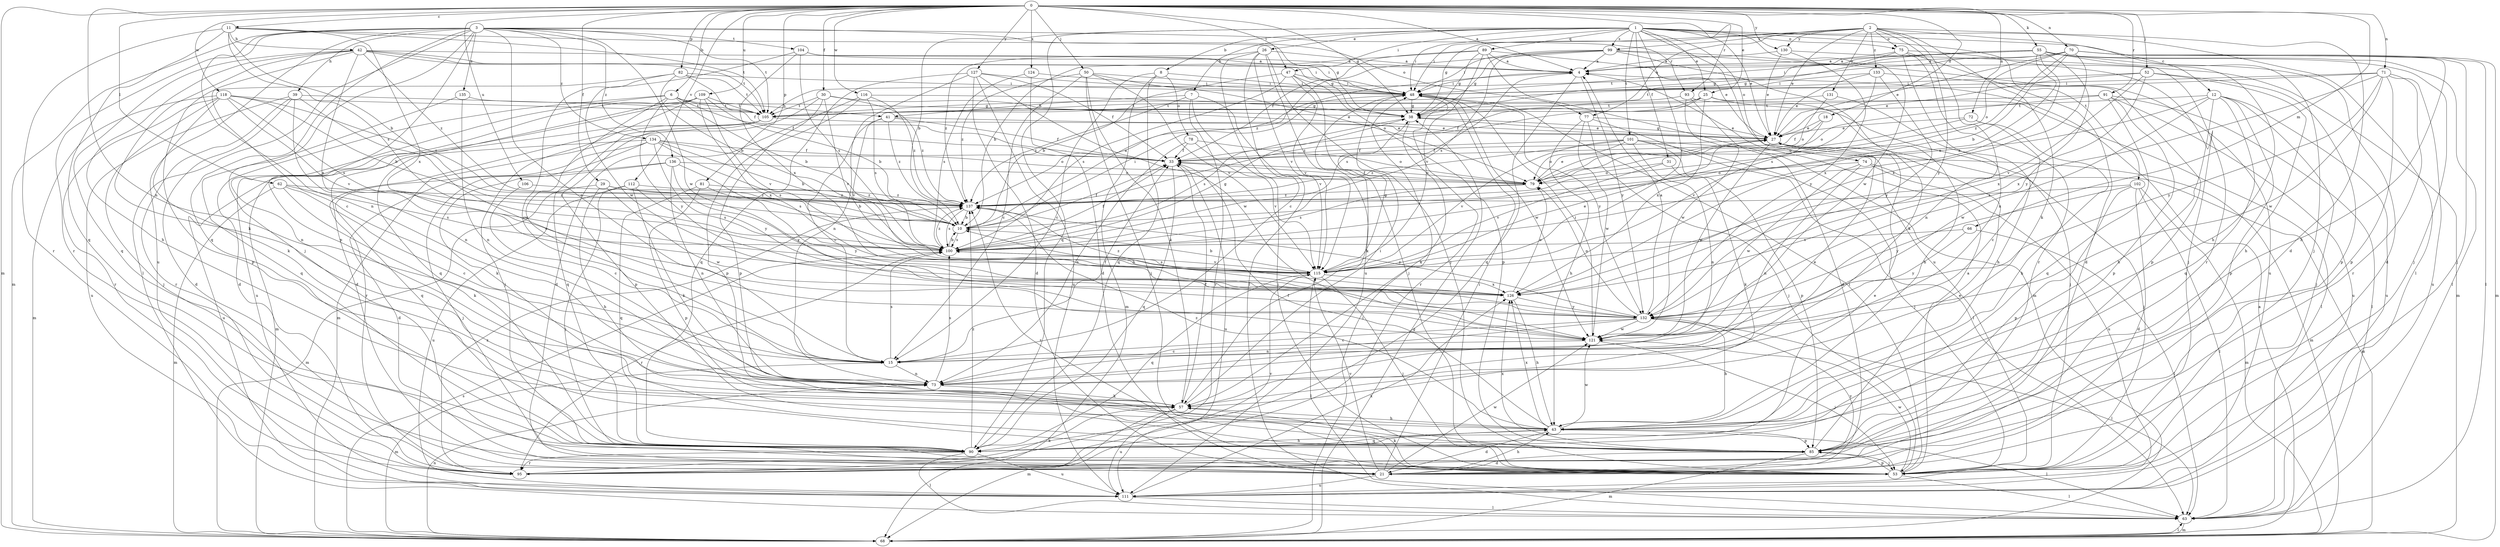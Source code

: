 strict digraph  {
0;
1;
2;
3;
4;
6;
7;
8;
10;
11;
12;
15;
18;
21;
25;
26;
27;
29;
30;
31;
33;
38;
39;
41;
42;
43;
47;
48;
50;
52;
53;
55;
57;
62;
63;
66;
68;
70;
71;
72;
73;
74;
75;
77;
78;
79;
81;
82;
85;
89;
90;
91;
93;
95;
99;
100;
101;
102;
104;
105;
106;
109;
111;
112;
115;
116;
118;
121;
124;
126;
127;
130;
131;
132;
133;
134;
135;
136;
137;
0 -> 4  [label=a];
0 -> 6  [label=b];
0 -> 11  [label=c];
0 -> 18  [label=d];
0 -> 25  [label=e];
0 -> 29  [label=f];
0 -> 30  [label=f];
0 -> 38  [label=g];
0 -> 47  [label=i];
0 -> 50  [label=j];
0 -> 52  [label=j];
0 -> 55  [label=k];
0 -> 62  [label=l];
0 -> 66  [label=m];
0 -> 68  [label=m];
0 -> 70  [label=n];
0 -> 71  [label=n];
0 -> 72  [label=n];
0 -> 73  [label=n];
0 -> 81  [label=p];
0 -> 82  [label=p];
0 -> 91  [label=r];
0 -> 93  [label=r];
0 -> 106  [label=u];
0 -> 109  [label=u];
0 -> 112  [label=v];
0 -> 116  [label=w];
0 -> 118  [label=w];
0 -> 124  [label=x];
0 -> 127  [label=y];
0 -> 130  [label=y];
1 -> 7  [label=b];
1 -> 8  [label=b];
1 -> 10  [label=b];
1 -> 25  [label=e];
1 -> 26  [label=e];
1 -> 27  [label=e];
1 -> 31  [label=f];
1 -> 47  [label=i];
1 -> 48  [label=i];
1 -> 53  [label=j];
1 -> 63  [label=l];
1 -> 74  [label=o];
1 -> 75  [label=o];
1 -> 89  [label=q];
1 -> 90  [label=q];
1 -> 99  [label=s];
1 -> 101  [label=t];
1 -> 102  [label=t];
1 -> 111  [label=u];
1 -> 115  [label=v];
1 -> 121  [label=w];
2 -> 12  [label=c];
2 -> 21  [label=d];
2 -> 27  [label=e];
2 -> 38  [label=g];
2 -> 48  [label=i];
2 -> 57  [label=k];
2 -> 73  [label=n];
2 -> 75  [label=o];
2 -> 77  [label=o];
2 -> 99  [label=s];
2 -> 130  [label=y];
2 -> 131  [label=y];
2 -> 132  [label=y];
2 -> 133  [label=z];
3 -> 15  [label=c];
3 -> 39  [label=h];
3 -> 53  [label=j];
3 -> 63  [label=l];
3 -> 68  [label=m];
3 -> 73  [label=n];
3 -> 77  [label=o];
3 -> 85  [label=p];
3 -> 90  [label=q];
3 -> 93  [label=r];
3 -> 95  [label=r];
3 -> 104  [label=t];
3 -> 105  [label=t];
3 -> 111  [label=u];
3 -> 121  [label=w];
3 -> 134  [label=z];
3 -> 135  [label=z];
3 -> 136  [label=z];
4 -> 48  [label=i];
4 -> 90  [label=q];
4 -> 100  [label=s];
4 -> 132  [label=y];
6 -> 10  [label=b];
6 -> 15  [label=c];
6 -> 21  [label=d];
6 -> 33  [label=f];
6 -> 41  [label=h];
6 -> 73  [label=n];
6 -> 105  [label=t];
6 -> 132  [label=y];
7 -> 41  [label=h];
7 -> 53  [label=j];
7 -> 95  [label=r];
7 -> 115  [label=v];
7 -> 137  [label=z];
8 -> 15  [label=c];
8 -> 48  [label=i];
8 -> 68  [label=m];
8 -> 78  [label=o];
8 -> 90  [label=q];
10 -> 4  [label=a];
10 -> 33  [label=f];
10 -> 48  [label=i];
10 -> 100  [label=s];
11 -> 10  [label=b];
11 -> 38  [label=g];
11 -> 42  [label=h];
11 -> 90  [label=q];
11 -> 95  [label=r];
11 -> 100  [label=s];
11 -> 105  [label=t];
11 -> 126  [label=x];
12 -> 43  [label=h];
12 -> 53  [label=j];
12 -> 85  [label=p];
12 -> 90  [label=q];
12 -> 105  [label=t];
12 -> 111  [label=u];
12 -> 121  [label=w];
12 -> 137  [label=z];
15 -> 33  [label=f];
15 -> 68  [label=m];
15 -> 73  [label=n];
15 -> 100  [label=s];
18 -> 27  [label=e];
18 -> 33  [label=f];
18 -> 115  [label=v];
21 -> 43  [label=h];
21 -> 48  [label=i];
21 -> 111  [label=u];
21 -> 115  [label=v];
21 -> 121  [label=w];
21 -> 132  [label=y];
25 -> 33  [label=f];
25 -> 43  [label=h];
25 -> 63  [label=l];
25 -> 105  [label=t];
25 -> 126  [label=x];
25 -> 137  [label=z];
26 -> 4  [label=a];
26 -> 15  [label=c];
26 -> 53  [label=j];
26 -> 63  [label=l];
26 -> 111  [label=u];
26 -> 115  [label=v];
26 -> 137  [label=z];
27 -> 33  [label=f];
27 -> 38  [label=g];
27 -> 53  [label=j];
27 -> 121  [label=w];
29 -> 10  [label=b];
29 -> 43  [label=h];
29 -> 68  [label=m];
29 -> 121  [label=w];
29 -> 137  [label=z];
30 -> 27  [label=e];
30 -> 68  [label=m];
30 -> 85  [label=p];
30 -> 105  [label=t];
30 -> 115  [label=v];
30 -> 137  [label=z];
31 -> 57  [label=k];
31 -> 79  [label=o];
31 -> 115  [label=v];
33 -> 79  [label=o];
33 -> 90  [label=q];
33 -> 111  [label=u];
38 -> 27  [label=e];
38 -> 57  [label=k];
38 -> 100  [label=s];
39 -> 21  [label=d];
39 -> 73  [label=n];
39 -> 95  [label=r];
39 -> 105  [label=t];
39 -> 111  [label=u];
39 -> 121  [label=w];
41 -> 15  [label=c];
41 -> 27  [label=e];
41 -> 33  [label=f];
41 -> 115  [label=v];
41 -> 137  [label=z];
42 -> 4  [label=a];
42 -> 15  [label=c];
42 -> 38  [label=g];
42 -> 43  [label=h];
42 -> 48  [label=i];
42 -> 57  [label=k];
42 -> 90  [label=q];
42 -> 105  [label=t];
42 -> 126  [label=x];
42 -> 137  [label=z];
43 -> 21  [label=d];
43 -> 33  [label=f];
43 -> 63  [label=l];
43 -> 85  [label=p];
43 -> 90  [label=q];
43 -> 121  [label=w];
43 -> 126  [label=x];
43 -> 137  [label=z];
47 -> 10  [label=b];
47 -> 48  [label=i];
47 -> 53  [label=j];
47 -> 85  [label=p];
47 -> 100  [label=s];
47 -> 115  [label=v];
48 -> 38  [label=g];
48 -> 57  [label=k];
48 -> 95  [label=r];
48 -> 121  [label=w];
48 -> 132  [label=y];
50 -> 15  [label=c];
50 -> 48  [label=i];
50 -> 53  [label=j];
50 -> 57  [label=k];
50 -> 79  [label=o];
50 -> 115  [label=v];
50 -> 137  [label=z];
52 -> 27  [label=e];
52 -> 43  [label=h];
52 -> 48  [label=i];
52 -> 85  [label=p];
52 -> 115  [label=v];
52 -> 126  [label=x];
53 -> 4  [label=a];
53 -> 48  [label=i];
53 -> 57  [label=k];
53 -> 63  [label=l];
53 -> 85  [label=p];
53 -> 121  [label=w];
53 -> 137  [label=z];
55 -> 4  [label=a];
55 -> 21  [label=d];
55 -> 38  [label=g];
55 -> 43  [label=h];
55 -> 48  [label=i];
55 -> 53  [label=j];
55 -> 63  [label=l];
55 -> 100  [label=s];
55 -> 126  [label=x];
55 -> 132  [label=y];
57 -> 33  [label=f];
57 -> 43  [label=h];
57 -> 48  [label=i];
57 -> 68  [label=m];
57 -> 111  [label=u];
62 -> 15  [label=c];
62 -> 57  [label=k];
62 -> 68  [label=m];
62 -> 100  [label=s];
62 -> 137  [label=z];
63 -> 68  [label=m];
66 -> 63  [label=l];
66 -> 100  [label=s];
66 -> 132  [label=y];
68 -> 4  [label=a];
68 -> 38  [label=g];
68 -> 48  [label=i];
68 -> 63  [label=l];
68 -> 73  [label=n];
68 -> 100  [label=s];
70 -> 4  [label=a];
70 -> 10  [label=b];
70 -> 27  [label=e];
70 -> 43  [label=h];
70 -> 53  [label=j];
70 -> 63  [label=l];
70 -> 68  [label=m];
70 -> 79  [label=o];
70 -> 105  [label=t];
70 -> 126  [label=x];
70 -> 137  [label=z];
71 -> 48  [label=i];
71 -> 85  [label=p];
71 -> 95  [label=r];
71 -> 105  [label=t];
71 -> 111  [label=u];
71 -> 121  [label=w];
71 -> 126  [label=x];
71 -> 132  [label=y];
72 -> 15  [label=c];
72 -> 27  [label=e];
72 -> 43  [label=h];
72 -> 79  [label=o];
73 -> 27  [label=e];
73 -> 57  [label=k];
73 -> 100  [label=s];
74 -> 68  [label=m];
74 -> 73  [label=n];
74 -> 79  [label=o];
74 -> 111  [label=u];
74 -> 121  [label=w];
75 -> 4  [label=a];
75 -> 21  [label=d];
75 -> 38  [label=g];
75 -> 53  [label=j];
75 -> 73  [label=n];
75 -> 95  [label=r];
77 -> 27  [label=e];
77 -> 43  [label=h];
77 -> 53  [label=j];
77 -> 63  [label=l];
77 -> 121  [label=w];
78 -> 33  [label=f];
78 -> 73  [label=n];
78 -> 79  [label=o];
78 -> 115  [label=v];
79 -> 27  [label=e];
79 -> 33  [label=f];
79 -> 100  [label=s];
79 -> 137  [label=z];
81 -> 85  [label=p];
81 -> 90  [label=q];
81 -> 132  [label=y];
81 -> 137  [label=z];
82 -> 10  [label=b];
82 -> 15  [label=c];
82 -> 33  [label=f];
82 -> 48  [label=i];
82 -> 85  [label=p];
82 -> 105  [label=t];
85 -> 21  [label=d];
85 -> 27  [label=e];
85 -> 53  [label=j];
85 -> 68  [label=m];
85 -> 126  [label=x];
89 -> 4  [label=a];
89 -> 10  [label=b];
89 -> 27  [label=e];
89 -> 33  [label=f];
89 -> 38  [label=g];
89 -> 68  [label=m];
89 -> 115  [label=v];
90 -> 27  [label=e];
90 -> 43  [label=h];
90 -> 63  [label=l];
90 -> 95  [label=r];
90 -> 111  [label=u];
90 -> 137  [label=z];
91 -> 63  [label=l];
91 -> 79  [label=o];
91 -> 85  [label=p];
91 -> 90  [label=q];
91 -> 105  [label=t];
91 -> 111  [label=u];
93 -> 21  [label=d];
93 -> 53  [label=j];
93 -> 105  [label=t];
93 -> 121  [label=w];
95 -> 57  [label=k];
95 -> 115  [label=v];
95 -> 137  [label=z];
99 -> 4  [label=a];
99 -> 38  [label=g];
99 -> 48  [label=i];
99 -> 57  [label=k];
99 -> 68  [label=m];
99 -> 100  [label=s];
99 -> 111  [label=u];
99 -> 137  [label=z];
100 -> 10  [label=b];
100 -> 33  [label=f];
100 -> 38  [label=g];
100 -> 95  [label=r];
100 -> 115  [label=v];
100 -> 137  [label=z];
101 -> 33  [label=f];
101 -> 53  [label=j];
101 -> 68  [label=m];
101 -> 73  [label=n];
101 -> 79  [label=o];
101 -> 85  [label=p];
101 -> 115  [label=v];
101 -> 137  [label=z];
102 -> 21  [label=d];
102 -> 63  [label=l];
102 -> 68  [label=m];
102 -> 85  [label=p];
102 -> 132  [label=y];
102 -> 137  [label=z];
104 -> 4  [label=a];
104 -> 48  [label=i];
104 -> 100  [label=s];
104 -> 121  [label=w];
104 -> 126  [label=x];
105 -> 27  [label=e];
105 -> 68  [label=m];
105 -> 85  [label=p];
105 -> 90  [label=q];
105 -> 95  [label=r];
106 -> 15  [label=c];
106 -> 137  [label=z];
109 -> 10  [label=b];
109 -> 21  [label=d];
109 -> 53  [label=j];
109 -> 90  [label=q];
109 -> 105  [label=t];
109 -> 111  [label=u];
109 -> 115  [label=v];
109 -> 126  [label=x];
111 -> 63  [label=l];
111 -> 126  [label=x];
112 -> 53  [label=j];
112 -> 57  [label=k];
112 -> 100  [label=s];
112 -> 111  [label=u];
112 -> 137  [label=z];
115 -> 10  [label=b];
115 -> 27  [label=e];
115 -> 38  [label=g];
115 -> 53  [label=j];
115 -> 63  [label=l];
115 -> 90  [label=q];
115 -> 100  [label=s];
115 -> 126  [label=x];
116 -> 21  [label=d];
116 -> 38  [label=g];
116 -> 85  [label=p];
116 -> 100  [label=s];
116 -> 137  [label=z];
118 -> 10  [label=b];
118 -> 53  [label=j];
118 -> 57  [label=k];
118 -> 68  [label=m];
118 -> 95  [label=r];
118 -> 100  [label=s];
118 -> 105  [label=t];
118 -> 115  [label=v];
118 -> 137  [label=z];
121 -> 15  [label=c];
121 -> 48  [label=i];
121 -> 53  [label=j];
124 -> 21  [label=d];
124 -> 48  [label=i];
124 -> 100  [label=s];
126 -> 10  [label=b];
126 -> 43  [label=h];
126 -> 79  [label=o];
126 -> 132  [label=y];
126 -> 137  [label=z];
127 -> 21  [label=d];
127 -> 33  [label=f];
127 -> 48  [label=i];
127 -> 73  [label=n];
127 -> 90  [label=q];
127 -> 111  [label=u];
127 -> 121  [label=w];
130 -> 4  [label=a];
130 -> 27  [label=e];
130 -> 95  [label=r];
130 -> 132  [label=y];
131 -> 43  [label=h];
131 -> 79  [label=o];
131 -> 105  [label=t];
132 -> 4  [label=a];
132 -> 15  [label=c];
132 -> 43  [label=h];
132 -> 63  [label=l];
132 -> 73  [label=n];
132 -> 79  [label=o];
132 -> 121  [label=w];
132 -> 137  [label=z];
133 -> 27  [label=e];
133 -> 48  [label=i];
133 -> 85  [label=p];
133 -> 100  [label=s];
133 -> 132  [label=y];
134 -> 10  [label=b];
134 -> 33  [label=f];
134 -> 57  [label=k];
134 -> 79  [label=o];
134 -> 90  [label=q];
134 -> 100  [label=s];
134 -> 111  [label=u];
134 -> 132  [label=y];
135 -> 38  [label=g];
135 -> 73  [label=n];
135 -> 90  [label=q];
136 -> 21  [label=d];
136 -> 53  [label=j];
136 -> 73  [label=n];
136 -> 79  [label=o];
136 -> 100  [label=s];
136 -> 132  [label=y];
137 -> 10  [label=b];
137 -> 100  [label=s];
}
